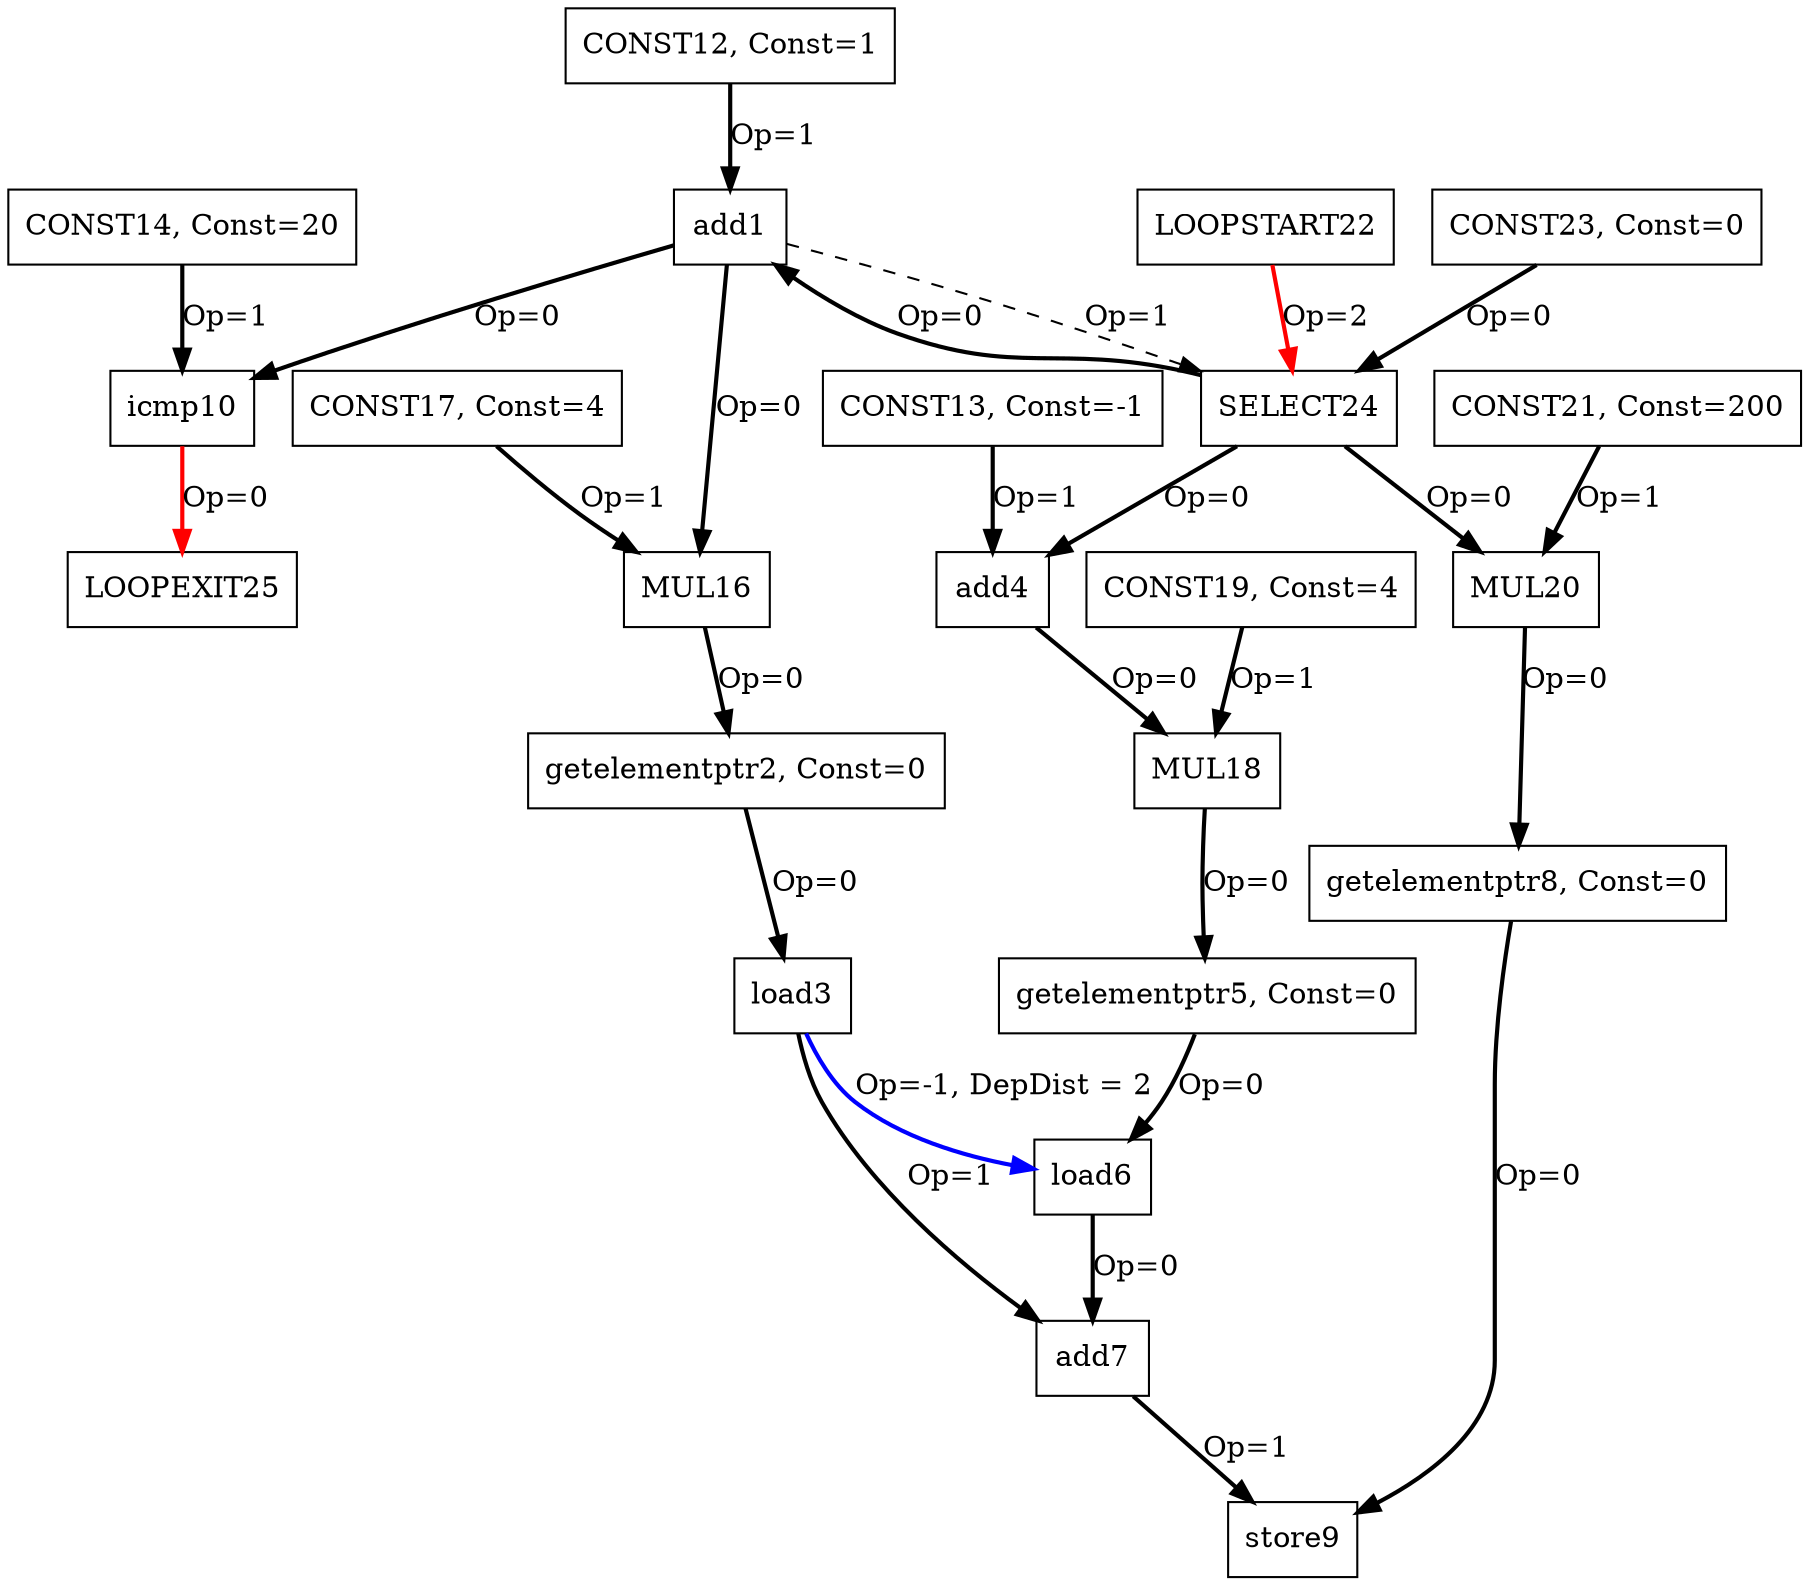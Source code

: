 Digraph G {
add1[label = "add1", shape = box, color = black];
getelementptr2[label = "getelementptr2, Const=0", shape = box, color = black];
load3[label = "load3", shape = box, color = black];
add4[label = "add4", shape = box, color = black];
getelementptr5[label = "getelementptr5, Const=0", shape = box, color = black];
load6[label = "load6", shape = box, color = black];
add7[label = "add7", shape = box, color = black];
getelementptr8[label = "getelementptr8, Const=0", shape = box, color = black];
store9[label = "store9", shape = box, color = black];
icmp10[label = "icmp10", shape = box, color = black];
CONST12[label = "CONST12, Const=1", shape = box, color = black];
CONST13[label = "CONST13, Const=-1", shape = box, color = black];
CONST14[label = "CONST14, Const=20", shape = box, color = black];
MUL16[label = "MUL16", shape = box, color = black];
CONST17[label = "CONST17, Const=4", shape = box, color = black];
MUL18[label = "MUL18", shape = box, color = black];
CONST19[label = "CONST19, Const=4", shape = box, color = black];
MUL20[label = "MUL20", shape = box, color = black];
CONST21[label = "CONST21, Const=200", shape = box, color = black];
LOOPSTART22[label = "LOOPSTART22", shape = box, color = black];
CONST23[label = "CONST23, Const=0", shape = box, color = black];
SELECT24[label = "SELECT24", shape = box, color = black];
LOOPEXIT25[label = "LOOPEXIT25", shape = box, color = black];
CONST12 -> add1[color = black, style = bold, label = "Op=1"];
add1 -> icmp10[color = black, style = bold, label = "Op=0"];
getelementptr2 -> load3[color = black, style = bold, label = "Op=0"];
load3 -> add7[color = black, style = bold, label = "Op=1"];
CONST13 -> add4[color = black, style = bold, label = "Op=1"];
getelementptr5 -> load6[color = black, style = bold, label = "Op=0"];
load6 -> add7[color = black, style = bold, label = "Op=0"];
add7 -> store9[color = black, style = bold, label = "Op=1"];
getelementptr8 -> store9[color = black, style = bold, label = "Op=0"];
CONST14 -> icmp10[color = black, style = bold, label = "Op=1"];
load3 -> load6[color = blue, style = bold, label = "Op=-1, DepDist = 2"];
add1 -> MUL16[color = black, style = bold, label = "Op=0"];
CONST17 -> MUL16[color = black, style = bold, label = "Op=1"];
MUL16 -> getelementptr2[color = black, style = bold, label = "Op=0"];
add4 -> MUL18[color = black, style = bold, label = "Op=0"];
CONST19 -> MUL18[color = black, style = bold, label = "Op=1"];
MUL18 -> getelementptr5[color = black, style = bold, label = "Op=0"];
CONST21 -> MUL20[color = black, style = bold, label = "Op=1"];
MUL20 -> getelementptr8[color = black, style = bold, label = "Op=0"];
CONST23 -> SELECT24[color = black, style = bold, label = "Op=0"];
add1 -> SELECT24[color = black, style = dashed, label = "Op=1"];
LOOPSTART22 -> SELECT24[color = red, style = bold, label = "Op=2"];
SELECT24 -> add4[color = black, style = bold, label = "Op=0"];
SELECT24 -> add1[color = black, style = bold, label = "Op=0"];
SELECT24 -> MUL20[color = black, style = bold, label = "Op=0"];
icmp10 -> LOOPEXIT25[color = red, style = bold, label = "Op=0"];
}
